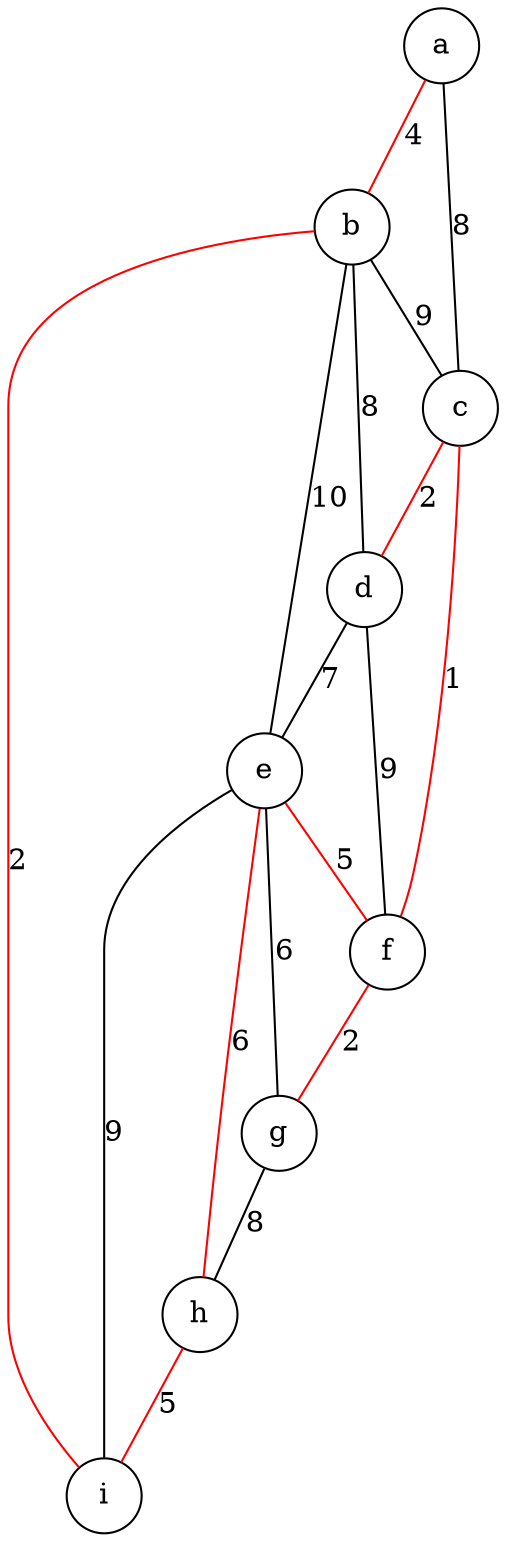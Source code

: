 digraph Kruskal {
node [shape=circle]
edge [arrowhead=none]
a -> b [label="4"] [color = red]
a -> c [label="8"]
b -> c [label="9"]
b -> d [label="8"]
b -> e [label="10"]
b -> i [label="2"] [color = red]
c -> d [label="2"] [color = red]
c -> f [label="1"] [color = red]
d -> e [label="7"]
d -> f [label="9"]
e -> f [label="5"] [color = red]
e -> g [label="6"]
e -> h [label="6"] [color = red]
e -> i [label="9"]
f -> g [label="2"] [color = red]
g -> h [label="8"]
h -> i [label="5"] [color = red]
}
